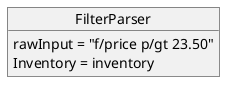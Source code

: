 @startuml
object FilterParser{
    rawInput = "f/price p/gt 23.50"
    Inventory = inventory
}

@enduml
